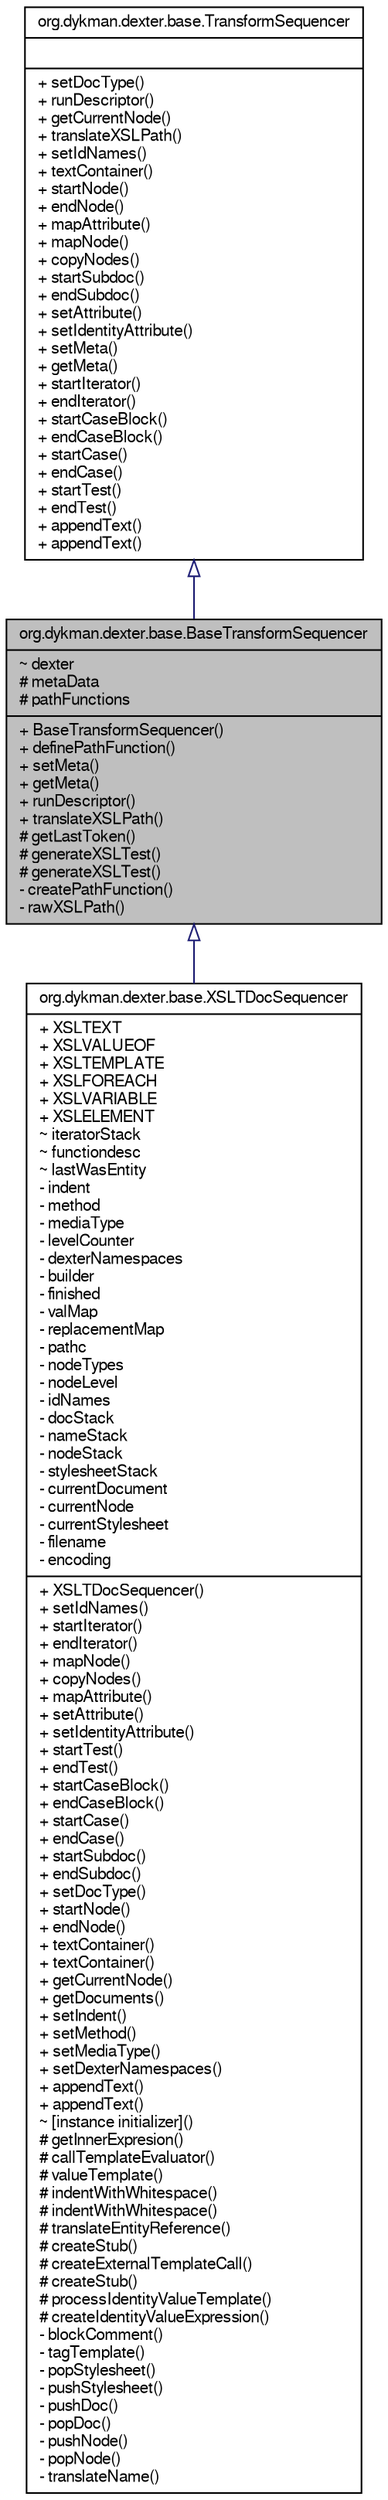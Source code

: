 digraph G
{
  bgcolor="transparent";
  edge [fontname="FreeSans",fontsize=10,labelfontname="FreeSans",labelfontsize=10];
  node [fontname="FreeSans",fontsize=10,shape=record];
  Node1 [label="{org.dykman.dexter.base.BaseTransformSequencer\n|~ dexter\l# metaData\l# pathFunctions\l|+ BaseTransformSequencer()\l+ definePathFunction()\l+ setMeta()\l+ getMeta()\l+ runDescriptor()\l+ translateXSLPath()\l# getLastToken()\l# generateXSLTest()\l# generateXSLTest()\l- createPathFunction()\l- rawXSLPath()\l}",height=0.2,width=0.4,color="black", fillcolor="grey75", style="filled" fontcolor="black"];
  Node2 -> Node1 [dir=back,color="midnightblue",fontsize=10,style="solid",arrowtail="empty",fontname="FreeSans"];
  Node2 [label="{org.dykman.dexter.base.TransformSequencer\n||+ setDocType()\l+ runDescriptor()\l+ getCurrentNode()\l+ translateXSLPath()\l+ setIdNames()\l+ textContainer()\l+ startNode()\l+ endNode()\l+ mapAttribute()\l+ mapNode()\l+ copyNodes()\l+ startSubdoc()\l+ endSubdoc()\l+ setAttribute()\l+ setIdentityAttribute()\l+ setMeta()\l+ getMeta()\l+ startIterator()\l+ endIterator()\l+ startCaseBlock()\l+ endCaseBlock()\l+ startCase()\l+ endCase()\l+ startTest()\l+ endTest()\l+ appendText()\l+ appendText()\l}",height=0.2,width=0.4,color="black",URL="$interfaceorg_1_1dykman_1_1dexter_1_1base_1_1TransformSequencer.html"];
  Node1 -> Node3 [dir=back,color="midnightblue",fontsize=10,style="solid",arrowtail="empty",fontname="FreeSans"];
  Node3 [label="{org.dykman.dexter.base.XSLTDocSequencer\n|+ XSLTEXT\l+ XSLVALUEOF\l+ XSLTEMPLATE\l+ XSLFOREACH\l+ XSLVARIABLE\l+ XSLELEMENT\l~ iteratorStack\l~ functiondesc\l~ lastWasEntity\l- indent\l- method\l- mediaType\l- levelCounter\l- dexterNamespaces\l- builder\l- finished\l- valMap\l- replacementMap\l- pathc\l- nodeTypes\l- nodeLevel\l- idNames\l- docStack\l- nameStack\l- nodeStack\l- stylesheetStack\l- currentDocument\l- currentNode\l- currentStylesheet\l- filename\l- encoding\l|+ XSLTDocSequencer()\l+ setIdNames()\l+ startIterator()\l+ endIterator()\l+ mapNode()\l+ copyNodes()\l+ mapAttribute()\l+ setAttribute()\l+ setIdentityAttribute()\l+ startTest()\l+ endTest()\l+ startCaseBlock()\l+ endCaseBlock()\l+ startCase()\l+ endCase()\l+ startSubdoc()\l+ endSubdoc()\l+ setDocType()\l+ startNode()\l+ endNode()\l+ textContainer()\l+ textContainer()\l+ getCurrentNode()\l+ getDocuments()\l+ setIndent()\l+ setMethod()\l+ setMediaType()\l+ setDexterNamespaces()\l+ appendText()\l+ appendText()\l~ [instance initializer]()\l# getInnerExpresion()\l# callTemplateEvaluator()\l# valueTemplate()\l# indentWithWhitespace()\l# indentWithWhitespace()\l# translateEntityReference()\l# createStub()\l# createExternalTemplateCall()\l# createStub()\l# processIdentityValueTemplate()\l# createIdentityValueExpression()\l- blockComment()\l- tagTemplate()\l- popStylesheet()\l- pushStylesheet()\l- pushDoc()\l- popDoc()\l- pushNode()\l- popNode()\l- translateName()\l}",height=0.2,width=0.4,color="black",URL="$classorg_1_1dykman_1_1dexter_1_1base_1_1XSLTDocSequencer.html"];
}
